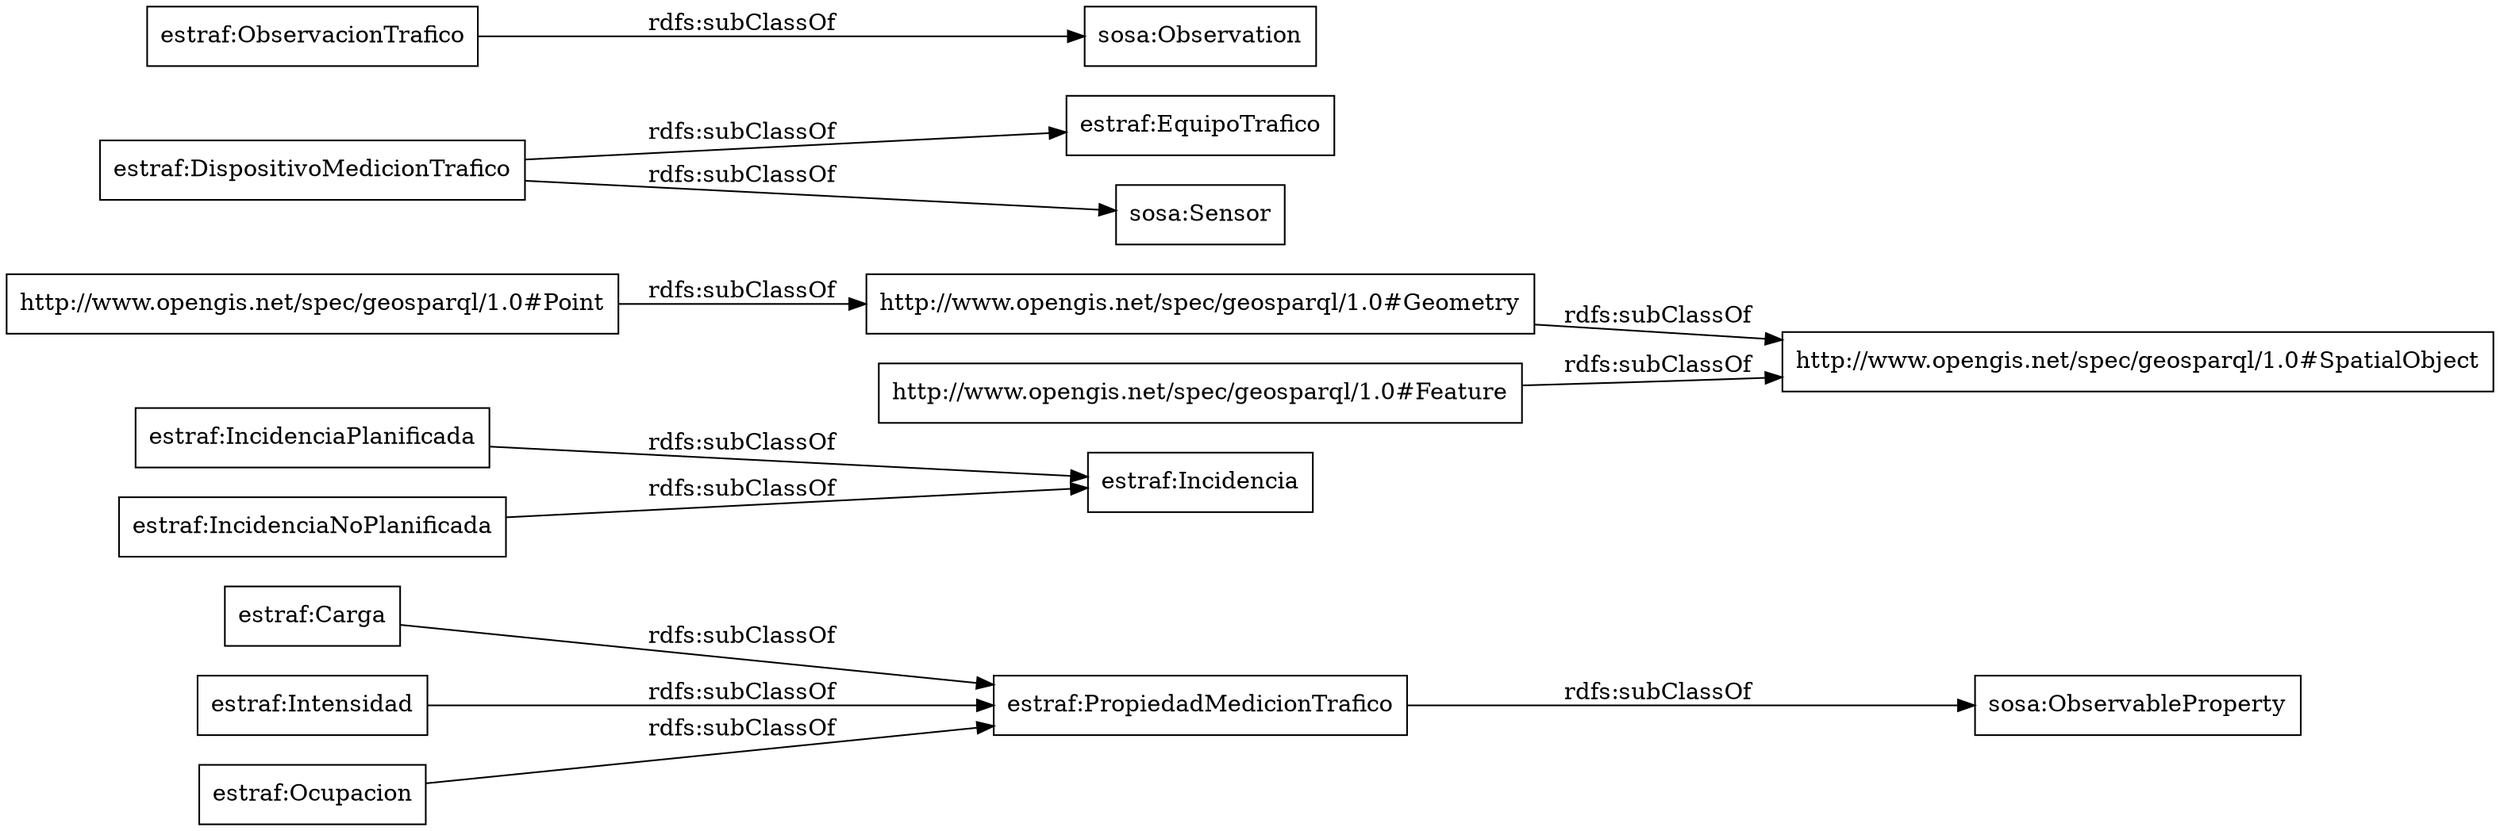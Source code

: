 digraph ar2dtool_diagram { 
rankdir=LR;
size="1000"
node [shape = rectangle, color="black"]; "estraf:Carga" "sosa:ObservableProperty" "estraf:Incidencia" "http://www.opengis.net/spec/geosparql/1.0#SpatialObject" "estraf:PropiedadMedicionTrafico" "estraf:EquipoTrafico" "sosa:Observation" "estraf:DispositivoMedicionTrafico" "http://www.opengis.net/spec/geosparql/1.0#Point" "estraf:Intensidad" "http://www.opengis.net/spec/geosparql/1.0#Geometry" "estraf:IncidenciaPlanificada" "sosa:Sensor" "estraf:Ocupacion" "estraf:ObservacionTrafico" "estraf:IncidenciaNoPlanificada" "http://www.opengis.net/spec/geosparql/1.0#Feature" ; /*classes style*/
	"http://www.opengis.net/spec/geosparql/1.0#Geometry" -> "http://www.opengis.net/spec/geosparql/1.0#SpatialObject" [ label = "rdfs:subClassOf" ];
	"estraf:Carga" -> "estraf:PropiedadMedicionTrafico" [ label = "rdfs:subClassOf" ];
	"estraf:IncidenciaNoPlanificada" -> "estraf:Incidencia" [ label = "rdfs:subClassOf" ];
	"http://www.opengis.net/spec/geosparql/1.0#Point" -> "http://www.opengis.net/spec/geosparql/1.0#Geometry" [ label = "rdfs:subClassOf" ];
	"estraf:Ocupacion" -> "estraf:PropiedadMedicionTrafico" [ label = "rdfs:subClassOf" ];
	"estraf:IncidenciaPlanificada" -> "estraf:Incidencia" [ label = "rdfs:subClassOf" ];
	"estraf:ObservacionTrafico" -> "sosa:Observation" [ label = "rdfs:subClassOf" ];
	"http://www.opengis.net/spec/geosparql/1.0#Feature" -> "http://www.opengis.net/spec/geosparql/1.0#SpatialObject" [ label = "rdfs:subClassOf" ];
	"estraf:PropiedadMedicionTrafico" -> "sosa:ObservableProperty" [ label = "rdfs:subClassOf" ];
	"estraf:DispositivoMedicionTrafico" -> "sosa:Sensor" [ label = "rdfs:subClassOf" ];
	"estraf:DispositivoMedicionTrafico" -> "estraf:EquipoTrafico" [ label = "rdfs:subClassOf" ];
	"estraf:Intensidad" -> "estraf:PropiedadMedicionTrafico" [ label = "rdfs:subClassOf" ];

}

